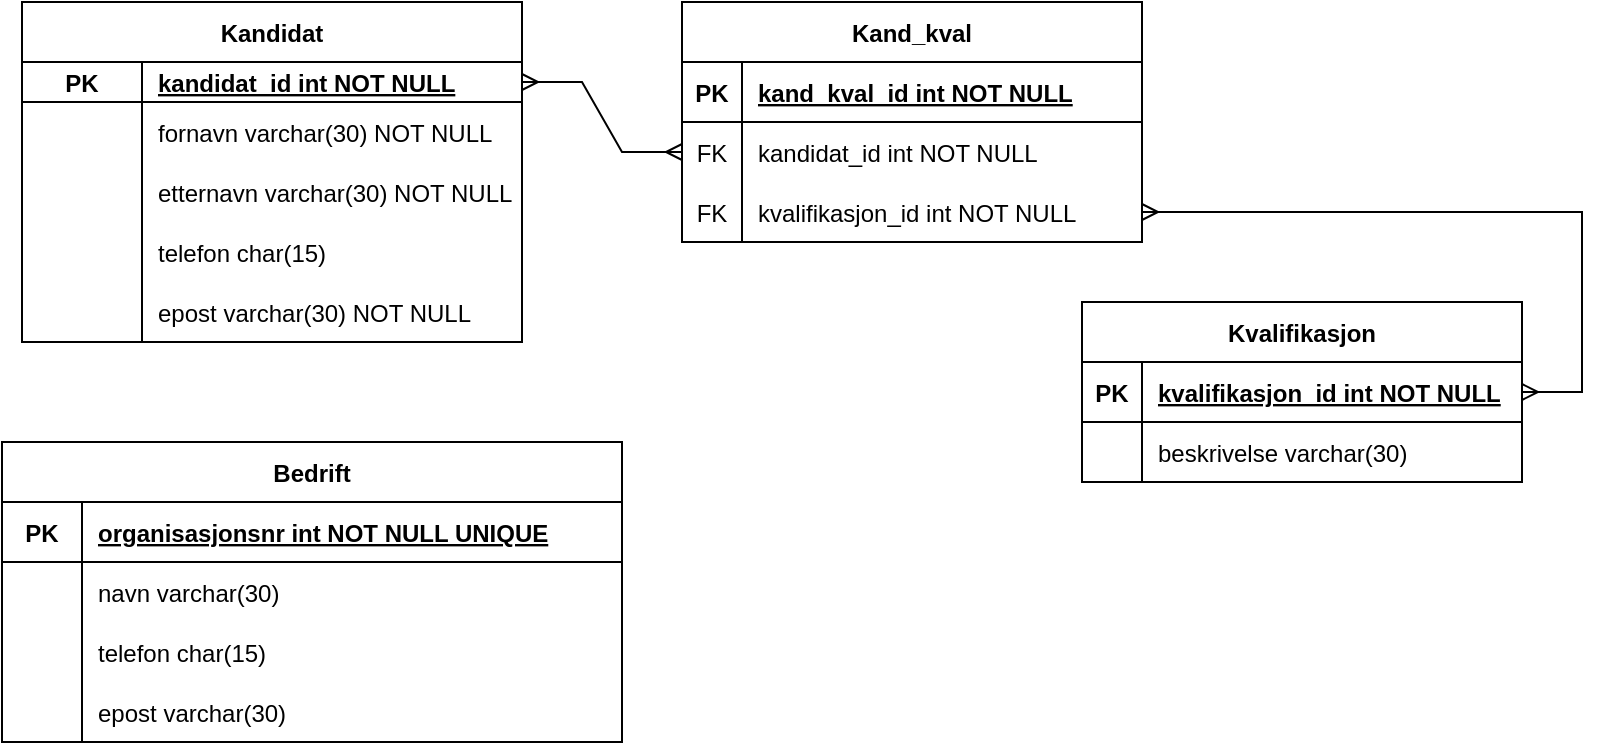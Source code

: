 <mxfile version="20.5.1" type="github">
  <diagram id="R2lEEEUBdFMjLlhIrx00" name="Page-1">
    <mxGraphModel dx="981" dy="520" grid="1" gridSize="10" guides="1" tooltips="1" connect="1" arrows="1" fold="1" page="1" pageScale="1" pageWidth="850" pageHeight="1100" math="0" shadow="0" extFonts="Permanent Marker^https://fonts.googleapis.com/css?family=Permanent+Marker">
      <root>
        <mxCell id="0" />
        <mxCell id="1" parent="0" />
        <mxCell id="c-8Q-2KdSh4WGRPwM9da-1" value="Kandidat" style="shape=table;startSize=30;container=1;collapsible=1;childLayout=tableLayout;fixedRows=1;rowLines=0;fontStyle=1;align=center;resizeLast=1;" vertex="1" parent="1">
          <mxGeometry x="80" y="280" width="250" height="170" as="geometry">
            <mxRectangle x="110" y="290" width="90" height="30" as="alternateBounds" />
          </mxGeometry>
        </mxCell>
        <mxCell id="c-8Q-2KdSh4WGRPwM9da-5" value="" style="shape=tableRow;horizontal=0;startSize=0;swimlaneHead=0;swimlaneBody=0;fillColor=none;collapsible=0;dropTarget=0;points=[[0,0.5],[1,0.5]];portConstraint=eastwest;top=0;left=0;right=0;bottom=1;" vertex="1" parent="c-8Q-2KdSh4WGRPwM9da-1">
          <mxGeometry y="30" width="250" height="20" as="geometry" />
        </mxCell>
        <mxCell id="c-8Q-2KdSh4WGRPwM9da-6" value="PK" style="shape=partialRectangle;connectable=0;fillColor=none;top=0;left=0;bottom=0;right=0;fontStyle=1;overflow=hidden;" vertex="1" parent="c-8Q-2KdSh4WGRPwM9da-5">
          <mxGeometry width="60" height="20" as="geometry">
            <mxRectangle width="60" height="20" as="alternateBounds" />
          </mxGeometry>
        </mxCell>
        <mxCell id="c-8Q-2KdSh4WGRPwM9da-7" value="kandidat_id int NOT NULL" style="shape=partialRectangle;connectable=0;fillColor=none;top=0;left=0;bottom=0;right=0;align=left;spacingLeft=6;fontStyle=5;overflow=hidden;" vertex="1" parent="c-8Q-2KdSh4WGRPwM9da-5">
          <mxGeometry x="60" width="190" height="20" as="geometry">
            <mxRectangle width="190" height="20" as="alternateBounds" />
          </mxGeometry>
        </mxCell>
        <mxCell id="c-8Q-2KdSh4WGRPwM9da-11" value="" style="shape=tableRow;horizontal=0;startSize=0;swimlaneHead=0;swimlaneBody=0;fillColor=none;collapsible=0;dropTarget=0;points=[[0,0.5],[1,0.5]];portConstraint=eastwest;top=0;left=0;right=0;bottom=0;" vertex="1" parent="c-8Q-2KdSh4WGRPwM9da-1">
          <mxGeometry y="50" width="250" height="30" as="geometry" />
        </mxCell>
        <mxCell id="c-8Q-2KdSh4WGRPwM9da-12" value="" style="shape=partialRectangle;connectable=0;fillColor=none;top=0;left=0;bottom=0;right=0;editable=1;overflow=hidden;" vertex="1" parent="c-8Q-2KdSh4WGRPwM9da-11">
          <mxGeometry width="60" height="30" as="geometry">
            <mxRectangle width="60" height="30" as="alternateBounds" />
          </mxGeometry>
        </mxCell>
        <mxCell id="c-8Q-2KdSh4WGRPwM9da-13" value="fornavn varchar(30) NOT NULL" style="shape=partialRectangle;connectable=0;fillColor=none;top=0;left=0;bottom=0;right=0;align=left;spacingLeft=6;overflow=hidden;" vertex="1" parent="c-8Q-2KdSh4WGRPwM9da-11">
          <mxGeometry x="60" width="190" height="30" as="geometry">
            <mxRectangle width="190" height="30" as="alternateBounds" />
          </mxGeometry>
        </mxCell>
        <mxCell id="c-8Q-2KdSh4WGRPwM9da-8" value="" style="shape=tableRow;horizontal=0;startSize=0;swimlaneHead=0;swimlaneBody=0;fillColor=none;collapsible=0;dropTarget=0;points=[[0,0.5],[1,0.5]];portConstraint=eastwest;top=0;left=0;right=0;bottom=0;" vertex="1" parent="c-8Q-2KdSh4WGRPwM9da-1">
          <mxGeometry y="80" width="250" height="30" as="geometry" />
        </mxCell>
        <mxCell id="c-8Q-2KdSh4WGRPwM9da-9" value="" style="shape=partialRectangle;connectable=0;fillColor=none;top=0;left=0;bottom=0;right=0;editable=1;overflow=hidden;" vertex="1" parent="c-8Q-2KdSh4WGRPwM9da-8">
          <mxGeometry width="60" height="30" as="geometry">
            <mxRectangle width="60" height="30" as="alternateBounds" />
          </mxGeometry>
        </mxCell>
        <mxCell id="c-8Q-2KdSh4WGRPwM9da-10" value="etternavn varchar(30) NOT NULL" style="shape=partialRectangle;connectable=0;fillColor=none;top=0;left=0;bottom=0;right=0;align=left;spacingLeft=6;overflow=hidden;" vertex="1" parent="c-8Q-2KdSh4WGRPwM9da-8">
          <mxGeometry x="60" width="190" height="30" as="geometry">
            <mxRectangle width="190" height="30" as="alternateBounds" />
          </mxGeometry>
        </mxCell>
        <mxCell id="c-8Q-2KdSh4WGRPwM9da-65" value="" style="shape=tableRow;horizontal=0;startSize=0;swimlaneHead=0;swimlaneBody=0;fillColor=none;collapsible=0;dropTarget=0;points=[[0,0.5],[1,0.5]];portConstraint=eastwest;top=0;left=0;right=0;bottom=0;" vertex="1" parent="c-8Q-2KdSh4WGRPwM9da-1">
          <mxGeometry y="110" width="250" height="30" as="geometry" />
        </mxCell>
        <mxCell id="c-8Q-2KdSh4WGRPwM9da-66" value="" style="shape=partialRectangle;connectable=0;fillColor=none;top=0;left=0;bottom=0;right=0;editable=1;overflow=hidden;" vertex="1" parent="c-8Q-2KdSh4WGRPwM9da-65">
          <mxGeometry width="60" height="30" as="geometry">
            <mxRectangle width="60" height="30" as="alternateBounds" />
          </mxGeometry>
        </mxCell>
        <mxCell id="c-8Q-2KdSh4WGRPwM9da-67" value="telefon char(15)" style="shape=partialRectangle;connectable=0;fillColor=none;top=0;left=0;bottom=0;right=0;align=left;spacingLeft=6;overflow=hidden;" vertex="1" parent="c-8Q-2KdSh4WGRPwM9da-65">
          <mxGeometry x="60" width="190" height="30" as="geometry">
            <mxRectangle width="190" height="30" as="alternateBounds" />
          </mxGeometry>
        </mxCell>
        <mxCell id="c-8Q-2KdSh4WGRPwM9da-68" value="" style="shape=tableRow;horizontal=0;startSize=0;swimlaneHead=0;swimlaneBody=0;fillColor=none;collapsible=0;dropTarget=0;points=[[0,0.5],[1,0.5]];portConstraint=eastwest;top=0;left=0;right=0;bottom=0;" vertex="1" parent="c-8Q-2KdSh4WGRPwM9da-1">
          <mxGeometry y="140" width="250" height="30" as="geometry" />
        </mxCell>
        <mxCell id="c-8Q-2KdSh4WGRPwM9da-69" value="" style="shape=partialRectangle;connectable=0;fillColor=none;top=0;left=0;bottom=0;right=0;editable=1;overflow=hidden;" vertex="1" parent="c-8Q-2KdSh4WGRPwM9da-68">
          <mxGeometry width="60" height="30" as="geometry">
            <mxRectangle width="60" height="30" as="alternateBounds" />
          </mxGeometry>
        </mxCell>
        <mxCell id="c-8Q-2KdSh4WGRPwM9da-70" value="epost varchar(30) NOT NULL" style="shape=partialRectangle;connectable=0;fillColor=none;top=0;left=0;bottom=0;right=0;align=left;spacingLeft=6;overflow=hidden;" vertex="1" parent="c-8Q-2KdSh4WGRPwM9da-68">
          <mxGeometry x="60" width="190" height="30" as="geometry">
            <mxRectangle width="190" height="30" as="alternateBounds" />
          </mxGeometry>
        </mxCell>
        <mxCell id="c-8Q-2KdSh4WGRPwM9da-40" value="" style="shape=tableRow;horizontal=0;startSize=0;swimlaneHead=0;swimlaneBody=0;fillColor=none;collapsible=0;dropTarget=0;points=[[0,0.5],[1,0.5]];portConstraint=eastwest;top=0;left=0;right=0;bottom=0;" vertex="1" parent="1">
          <mxGeometry x="110" y="400" width="180" height="30" as="geometry" />
        </mxCell>
        <mxCell id="c-8Q-2KdSh4WGRPwM9da-41" value="" style="shape=partialRectangle;connectable=0;fillColor=none;top=0;left=0;bottom=0;right=0;editable=1;overflow=hidden;" vertex="1" parent="c-8Q-2KdSh4WGRPwM9da-40">
          <mxGeometry width="60" height="30" as="geometry">
            <mxRectangle width="60" height="30" as="alternateBounds" />
          </mxGeometry>
        </mxCell>
        <mxCell id="c-8Q-2KdSh4WGRPwM9da-54" value="" style="shape=tableRow;horizontal=0;startSize=0;swimlaneHead=0;swimlaneBody=0;fillColor=none;collapsible=0;dropTarget=0;points=[[0,0.5],[1,0.5]];portConstraint=eastwest;top=0;left=0;right=0;bottom=0;" vertex="1" parent="1">
          <mxGeometry x="110" y="430" width="250" height="30" as="geometry" />
        </mxCell>
        <mxCell id="c-8Q-2KdSh4WGRPwM9da-55" value="" style="shape=partialRectangle;connectable=0;fillColor=none;top=0;left=0;bottom=0;right=0;editable=1;overflow=hidden;" vertex="1" parent="c-8Q-2KdSh4WGRPwM9da-54">
          <mxGeometry width="60" height="30" as="geometry">
            <mxRectangle width="60" height="30" as="alternateBounds" />
          </mxGeometry>
        </mxCell>
        <mxCell id="c-8Q-2KdSh4WGRPwM9da-71" value="Bedrift" style="shape=table;startSize=30;container=1;collapsible=1;childLayout=tableLayout;fixedRows=1;rowLines=0;fontStyle=1;align=center;resizeLast=1;" vertex="1" parent="1">
          <mxGeometry x="70" y="500" width="310" height="150" as="geometry" />
        </mxCell>
        <mxCell id="c-8Q-2KdSh4WGRPwM9da-72" value="" style="shape=tableRow;horizontal=0;startSize=0;swimlaneHead=0;swimlaneBody=0;fillColor=none;collapsible=0;dropTarget=0;points=[[0,0.5],[1,0.5]];portConstraint=eastwest;top=0;left=0;right=0;bottom=1;" vertex="1" parent="c-8Q-2KdSh4WGRPwM9da-71">
          <mxGeometry y="30" width="310" height="30" as="geometry" />
        </mxCell>
        <mxCell id="c-8Q-2KdSh4WGRPwM9da-73" value="PK" style="shape=partialRectangle;connectable=0;fillColor=none;top=0;left=0;bottom=0;right=0;fontStyle=1;overflow=hidden;" vertex="1" parent="c-8Q-2KdSh4WGRPwM9da-72">
          <mxGeometry width="40" height="30" as="geometry">
            <mxRectangle width="40" height="30" as="alternateBounds" />
          </mxGeometry>
        </mxCell>
        <mxCell id="c-8Q-2KdSh4WGRPwM9da-74" value="organisasjonsnr int NOT NULL UNIQUE" style="shape=partialRectangle;connectable=0;fillColor=none;top=0;left=0;bottom=0;right=0;align=left;spacingLeft=6;fontStyle=5;overflow=hidden;" vertex="1" parent="c-8Q-2KdSh4WGRPwM9da-72">
          <mxGeometry x="40" width="270" height="30" as="geometry">
            <mxRectangle width="270" height="30" as="alternateBounds" />
          </mxGeometry>
        </mxCell>
        <mxCell id="c-8Q-2KdSh4WGRPwM9da-75" value="" style="shape=tableRow;horizontal=0;startSize=0;swimlaneHead=0;swimlaneBody=0;fillColor=none;collapsible=0;dropTarget=0;points=[[0,0.5],[1,0.5]];portConstraint=eastwest;top=0;left=0;right=0;bottom=0;" vertex="1" parent="c-8Q-2KdSh4WGRPwM9da-71">
          <mxGeometry y="60" width="310" height="30" as="geometry" />
        </mxCell>
        <mxCell id="c-8Q-2KdSh4WGRPwM9da-76" value="" style="shape=partialRectangle;connectable=0;fillColor=none;top=0;left=0;bottom=0;right=0;editable=1;overflow=hidden;" vertex="1" parent="c-8Q-2KdSh4WGRPwM9da-75">
          <mxGeometry width="40" height="30" as="geometry">
            <mxRectangle width="40" height="30" as="alternateBounds" />
          </mxGeometry>
        </mxCell>
        <mxCell id="c-8Q-2KdSh4WGRPwM9da-77" value="navn varchar(30)" style="shape=partialRectangle;connectable=0;fillColor=none;top=0;left=0;bottom=0;right=0;align=left;spacingLeft=6;overflow=hidden;" vertex="1" parent="c-8Q-2KdSh4WGRPwM9da-75">
          <mxGeometry x="40" width="270" height="30" as="geometry">
            <mxRectangle width="270" height="30" as="alternateBounds" />
          </mxGeometry>
        </mxCell>
        <mxCell id="c-8Q-2KdSh4WGRPwM9da-78" value="" style="shape=tableRow;horizontal=0;startSize=0;swimlaneHead=0;swimlaneBody=0;fillColor=none;collapsible=0;dropTarget=0;points=[[0,0.5],[1,0.5]];portConstraint=eastwest;top=0;left=0;right=0;bottom=0;" vertex="1" parent="c-8Q-2KdSh4WGRPwM9da-71">
          <mxGeometry y="90" width="310" height="30" as="geometry" />
        </mxCell>
        <mxCell id="c-8Q-2KdSh4WGRPwM9da-79" value="" style="shape=partialRectangle;connectable=0;fillColor=none;top=0;left=0;bottom=0;right=0;editable=1;overflow=hidden;" vertex="1" parent="c-8Q-2KdSh4WGRPwM9da-78">
          <mxGeometry width="40" height="30" as="geometry">
            <mxRectangle width="40" height="30" as="alternateBounds" />
          </mxGeometry>
        </mxCell>
        <mxCell id="c-8Q-2KdSh4WGRPwM9da-80" value="telefon char(15)" style="shape=partialRectangle;connectable=0;fillColor=none;top=0;left=0;bottom=0;right=0;align=left;spacingLeft=6;overflow=hidden;" vertex="1" parent="c-8Q-2KdSh4WGRPwM9da-78">
          <mxGeometry x="40" width="270" height="30" as="geometry">
            <mxRectangle width="270" height="30" as="alternateBounds" />
          </mxGeometry>
        </mxCell>
        <mxCell id="c-8Q-2KdSh4WGRPwM9da-81" value="" style="shape=tableRow;horizontal=0;startSize=0;swimlaneHead=0;swimlaneBody=0;fillColor=none;collapsible=0;dropTarget=0;points=[[0,0.5],[1,0.5]];portConstraint=eastwest;top=0;left=0;right=0;bottom=0;" vertex="1" parent="c-8Q-2KdSh4WGRPwM9da-71">
          <mxGeometry y="120" width="310" height="30" as="geometry" />
        </mxCell>
        <mxCell id="c-8Q-2KdSh4WGRPwM9da-82" value="" style="shape=partialRectangle;connectable=0;fillColor=none;top=0;left=0;bottom=0;right=0;editable=1;overflow=hidden;" vertex="1" parent="c-8Q-2KdSh4WGRPwM9da-81">
          <mxGeometry width="40" height="30" as="geometry">
            <mxRectangle width="40" height="30" as="alternateBounds" />
          </mxGeometry>
        </mxCell>
        <mxCell id="c-8Q-2KdSh4WGRPwM9da-83" value="epost varchar(30)" style="shape=partialRectangle;connectable=0;fillColor=none;top=0;left=0;bottom=0;right=0;align=left;spacingLeft=6;overflow=hidden;" vertex="1" parent="c-8Q-2KdSh4WGRPwM9da-81">
          <mxGeometry x="40" width="270" height="30" as="geometry">
            <mxRectangle width="270" height="30" as="alternateBounds" />
          </mxGeometry>
        </mxCell>
        <mxCell id="c-8Q-2KdSh4WGRPwM9da-84" value="Kvalifikasjon" style="shape=table;startSize=30;container=1;collapsible=1;childLayout=tableLayout;fixedRows=1;rowLines=0;fontStyle=1;align=center;resizeLast=1;" vertex="1" parent="1">
          <mxGeometry x="610" y="430" width="220" height="90" as="geometry" />
        </mxCell>
        <mxCell id="c-8Q-2KdSh4WGRPwM9da-85" value="" style="shape=tableRow;horizontal=0;startSize=0;swimlaneHead=0;swimlaneBody=0;fillColor=none;collapsible=0;dropTarget=0;points=[[0,0.5],[1,0.5]];portConstraint=eastwest;top=0;left=0;right=0;bottom=1;" vertex="1" parent="c-8Q-2KdSh4WGRPwM9da-84">
          <mxGeometry y="30" width="220" height="30" as="geometry" />
        </mxCell>
        <mxCell id="c-8Q-2KdSh4WGRPwM9da-86" value="PK" style="shape=partialRectangle;connectable=0;fillColor=none;top=0;left=0;bottom=0;right=0;fontStyle=1;overflow=hidden;" vertex="1" parent="c-8Q-2KdSh4WGRPwM9da-85">
          <mxGeometry width="30" height="30" as="geometry">
            <mxRectangle width="30" height="30" as="alternateBounds" />
          </mxGeometry>
        </mxCell>
        <mxCell id="c-8Q-2KdSh4WGRPwM9da-87" value="kvalifikasjon_id int NOT NULL" style="shape=partialRectangle;connectable=0;fillColor=none;top=0;left=0;bottom=0;right=0;align=left;spacingLeft=6;fontStyle=5;overflow=hidden;" vertex="1" parent="c-8Q-2KdSh4WGRPwM9da-85">
          <mxGeometry x="30" width="190" height="30" as="geometry">
            <mxRectangle width="190" height="30" as="alternateBounds" />
          </mxGeometry>
        </mxCell>
        <mxCell id="c-8Q-2KdSh4WGRPwM9da-88" value="" style="shape=tableRow;horizontal=0;startSize=0;swimlaneHead=0;swimlaneBody=0;fillColor=none;collapsible=0;dropTarget=0;points=[[0,0.5],[1,0.5]];portConstraint=eastwest;top=0;left=0;right=0;bottom=0;" vertex="1" parent="c-8Q-2KdSh4WGRPwM9da-84">
          <mxGeometry y="60" width="220" height="30" as="geometry" />
        </mxCell>
        <mxCell id="c-8Q-2KdSh4WGRPwM9da-89" value="" style="shape=partialRectangle;connectable=0;fillColor=none;top=0;left=0;bottom=0;right=0;editable=1;overflow=hidden;" vertex="1" parent="c-8Q-2KdSh4WGRPwM9da-88">
          <mxGeometry width="30" height="30" as="geometry">
            <mxRectangle width="30" height="30" as="alternateBounds" />
          </mxGeometry>
        </mxCell>
        <mxCell id="c-8Q-2KdSh4WGRPwM9da-90" value="beskrivelse varchar(30)" style="shape=partialRectangle;connectable=0;fillColor=none;top=0;left=0;bottom=0;right=0;align=left;spacingLeft=6;overflow=hidden;" vertex="1" parent="c-8Q-2KdSh4WGRPwM9da-88">
          <mxGeometry x="30" width="190" height="30" as="geometry">
            <mxRectangle width="190" height="30" as="alternateBounds" />
          </mxGeometry>
        </mxCell>
        <mxCell id="c-8Q-2KdSh4WGRPwM9da-97" value="" style="edgeStyle=entityRelationEdgeStyle;fontSize=12;html=1;endArrow=ERmany;startArrow=ERmany;rounded=0;" edge="1" parent="1" source="c-8Q-2KdSh4WGRPwM9da-127" target="c-8Q-2KdSh4WGRPwM9da-85">
          <mxGeometry width="100" height="100" relative="1" as="geometry">
            <mxPoint x="450" y="505" as="sourcePoint" />
            <mxPoint x="530" y="450" as="targetPoint" />
          </mxGeometry>
        </mxCell>
        <mxCell id="c-8Q-2KdSh4WGRPwM9da-111" value="Kand_kval" style="shape=table;startSize=30;container=1;collapsible=1;childLayout=tableLayout;fixedRows=1;rowLines=0;fontStyle=1;align=center;resizeLast=1;" vertex="1" parent="1">
          <mxGeometry x="410" y="280" width="230" height="120" as="geometry" />
        </mxCell>
        <mxCell id="c-8Q-2KdSh4WGRPwM9da-112" value="" style="shape=tableRow;horizontal=0;startSize=0;swimlaneHead=0;swimlaneBody=0;fillColor=none;collapsible=0;dropTarget=0;points=[[0,0.5],[1,0.5]];portConstraint=eastwest;top=0;left=0;right=0;bottom=1;" vertex="1" parent="c-8Q-2KdSh4WGRPwM9da-111">
          <mxGeometry y="30" width="230" height="30" as="geometry" />
        </mxCell>
        <mxCell id="c-8Q-2KdSh4WGRPwM9da-113" value="PK" style="shape=partialRectangle;connectable=0;fillColor=none;top=0;left=0;bottom=0;right=0;fontStyle=1;overflow=hidden;" vertex="1" parent="c-8Q-2KdSh4WGRPwM9da-112">
          <mxGeometry width="30" height="30" as="geometry">
            <mxRectangle width="30" height="30" as="alternateBounds" />
          </mxGeometry>
        </mxCell>
        <mxCell id="c-8Q-2KdSh4WGRPwM9da-114" value="kand_kval_id int NOT NULL" style="shape=partialRectangle;connectable=0;fillColor=none;top=0;left=0;bottom=0;right=0;align=left;spacingLeft=6;fontStyle=5;overflow=hidden;" vertex="1" parent="c-8Q-2KdSh4WGRPwM9da-112">
          <mxGeometry x="30" width="200" height="30" as="geometry">
            <mxRectangle width="200" height="30" as="alternateBounds" />
          </mxGeometry>
        </mxCell>
        <mxCell id="c-8Q-2KdSh4WGRPwM9da-124" value="" style="shape=tableRow;horizontal=0;startSize=0;swimlaneHead=0;swimlaneBody=0;fillColor=none;collapsible=0;dropTarget=0;points=[[0,0.5],[1,0.5]];portConstraint=eastwest;top=0;left=0;right=0;bottom=0;" vertex="1" parent="c-8Q-2KdSh4WGRPwM9da-111">
          <mxGeometry y="60" width="230" height="30" as="geometry" />
        </mxCell>
        <mxCell id="c-8Q-2KdSh4WGRPwM9da-125" value="FK" style="shape=partialRectangle;connectable=0;fillColor=none;top=0;left=0;bottom=0;right=0;fontStyle=0;overflow=hidden;" vertex="1" parent="c-8Q-2KdSh4WGRPwM9da-124">
          <mxGeometry width="30" height="30" as="geometry">
            <mxRectangle width="30" height="30" as="alternateBounds" />
          </mxGeometry>
        </mxCell>
        <mxCell id="c-8Q-2KdSh4WGRPwM9da-126" value="kandidat_id int NOT NULL" style="shape=partialRectangle;connectable=0;fillColor=none;top=0;left=0;bottom=0;right=0;align=left;spacingLeft=6;fontStyle=0;overflow=hidden;" vertex="1" parent="c-8Q-2KdSh4WGRPwM9da-124">
          <mxGeometry x="30" width="200" height="30" as="geometry">
            <mxRectangle width="200" height="30" as="alternateBounds" />
          </mxGeometry>
        </mxCell>
        <mxCell id="c-8Q-2KdSh4WGRPwM9da-127" value="" style="shape=tableRow;horizontal=0;startSize=0;swimlaneHead=0;swimlaneBody=0;fillColor=none;collapsible=0;dropTarget=0;points=[[0,0.5],[1,0.5]];portConstraint=eastwest;top=0;left=0;right=0;bottom=0;" vertex="1" parent="c-8Q-2KdSh4WGRPwM9da-111">
          <mxGeometry y="90" width="230" height="30" as="geometry" />
        </mxCell>
        <mxCell id="c-8Q-2KdSh4WGRPwM9da-128" value="FK" style="shape=partialRectangle;connectable=0;fillColor=none;top=0;left=0;bottom=0;right=0;fontStyle=0;overflow=hidden;" vertex="1" parent="c-8Q-2KdSh4WGRPwM9da-127">
          <mxGeometry width="30" height="30" as="geometry">
            <mxRectangle width="30" height="30" as="alternateBounds" />
          </mxGeometry>
        </mxCell>
        <mxCell id="c-8Q-2KdSh4WGRPwM9da-129" value="kvalifikasjon_id int NOT NULL" style="shape=partialRectangle;connectable=0;fillColor=none;top=0;left=0;bottom=0;right=0;align=left;spacingLeft=6;fontStyle=0;overflow=hidden;" vertex="1" parent="c-8Q-2KdSh4WGRPwM9da-127">
          <mxGeometry x="30" width="200" height="30" as="geometry">
            <mxRectangle width="200" height="30" as="alternateBounds" />
          </mxGeometry>
        </mxCell>
        <mxCell id="c-8Q-2KdSh4WGRPwM9da-130" value="" style="edgeStyle=entityRelationEdgeStyle;fontSize=12;html=1;endArrow=ERmany;startArrow=ERmany;rounded=0;" edge="1" parent="1" source="c-8Q-2KdSh4WGRPwM9da-5" target="c-8Q-2KdSh4WGRPwM9da-124">
          <mxGeometry width="100" height="100" relative="1" as="geometry">
            <mxPoint x="390" y="480" as="sourcePoint" />
            <mxPoint x="490" y="380" as="targetPoint" />
          </mxGeometry>
        </mxCell>
      </root>
    </mxGraphModel>
  </diagram>
</mxfile>
